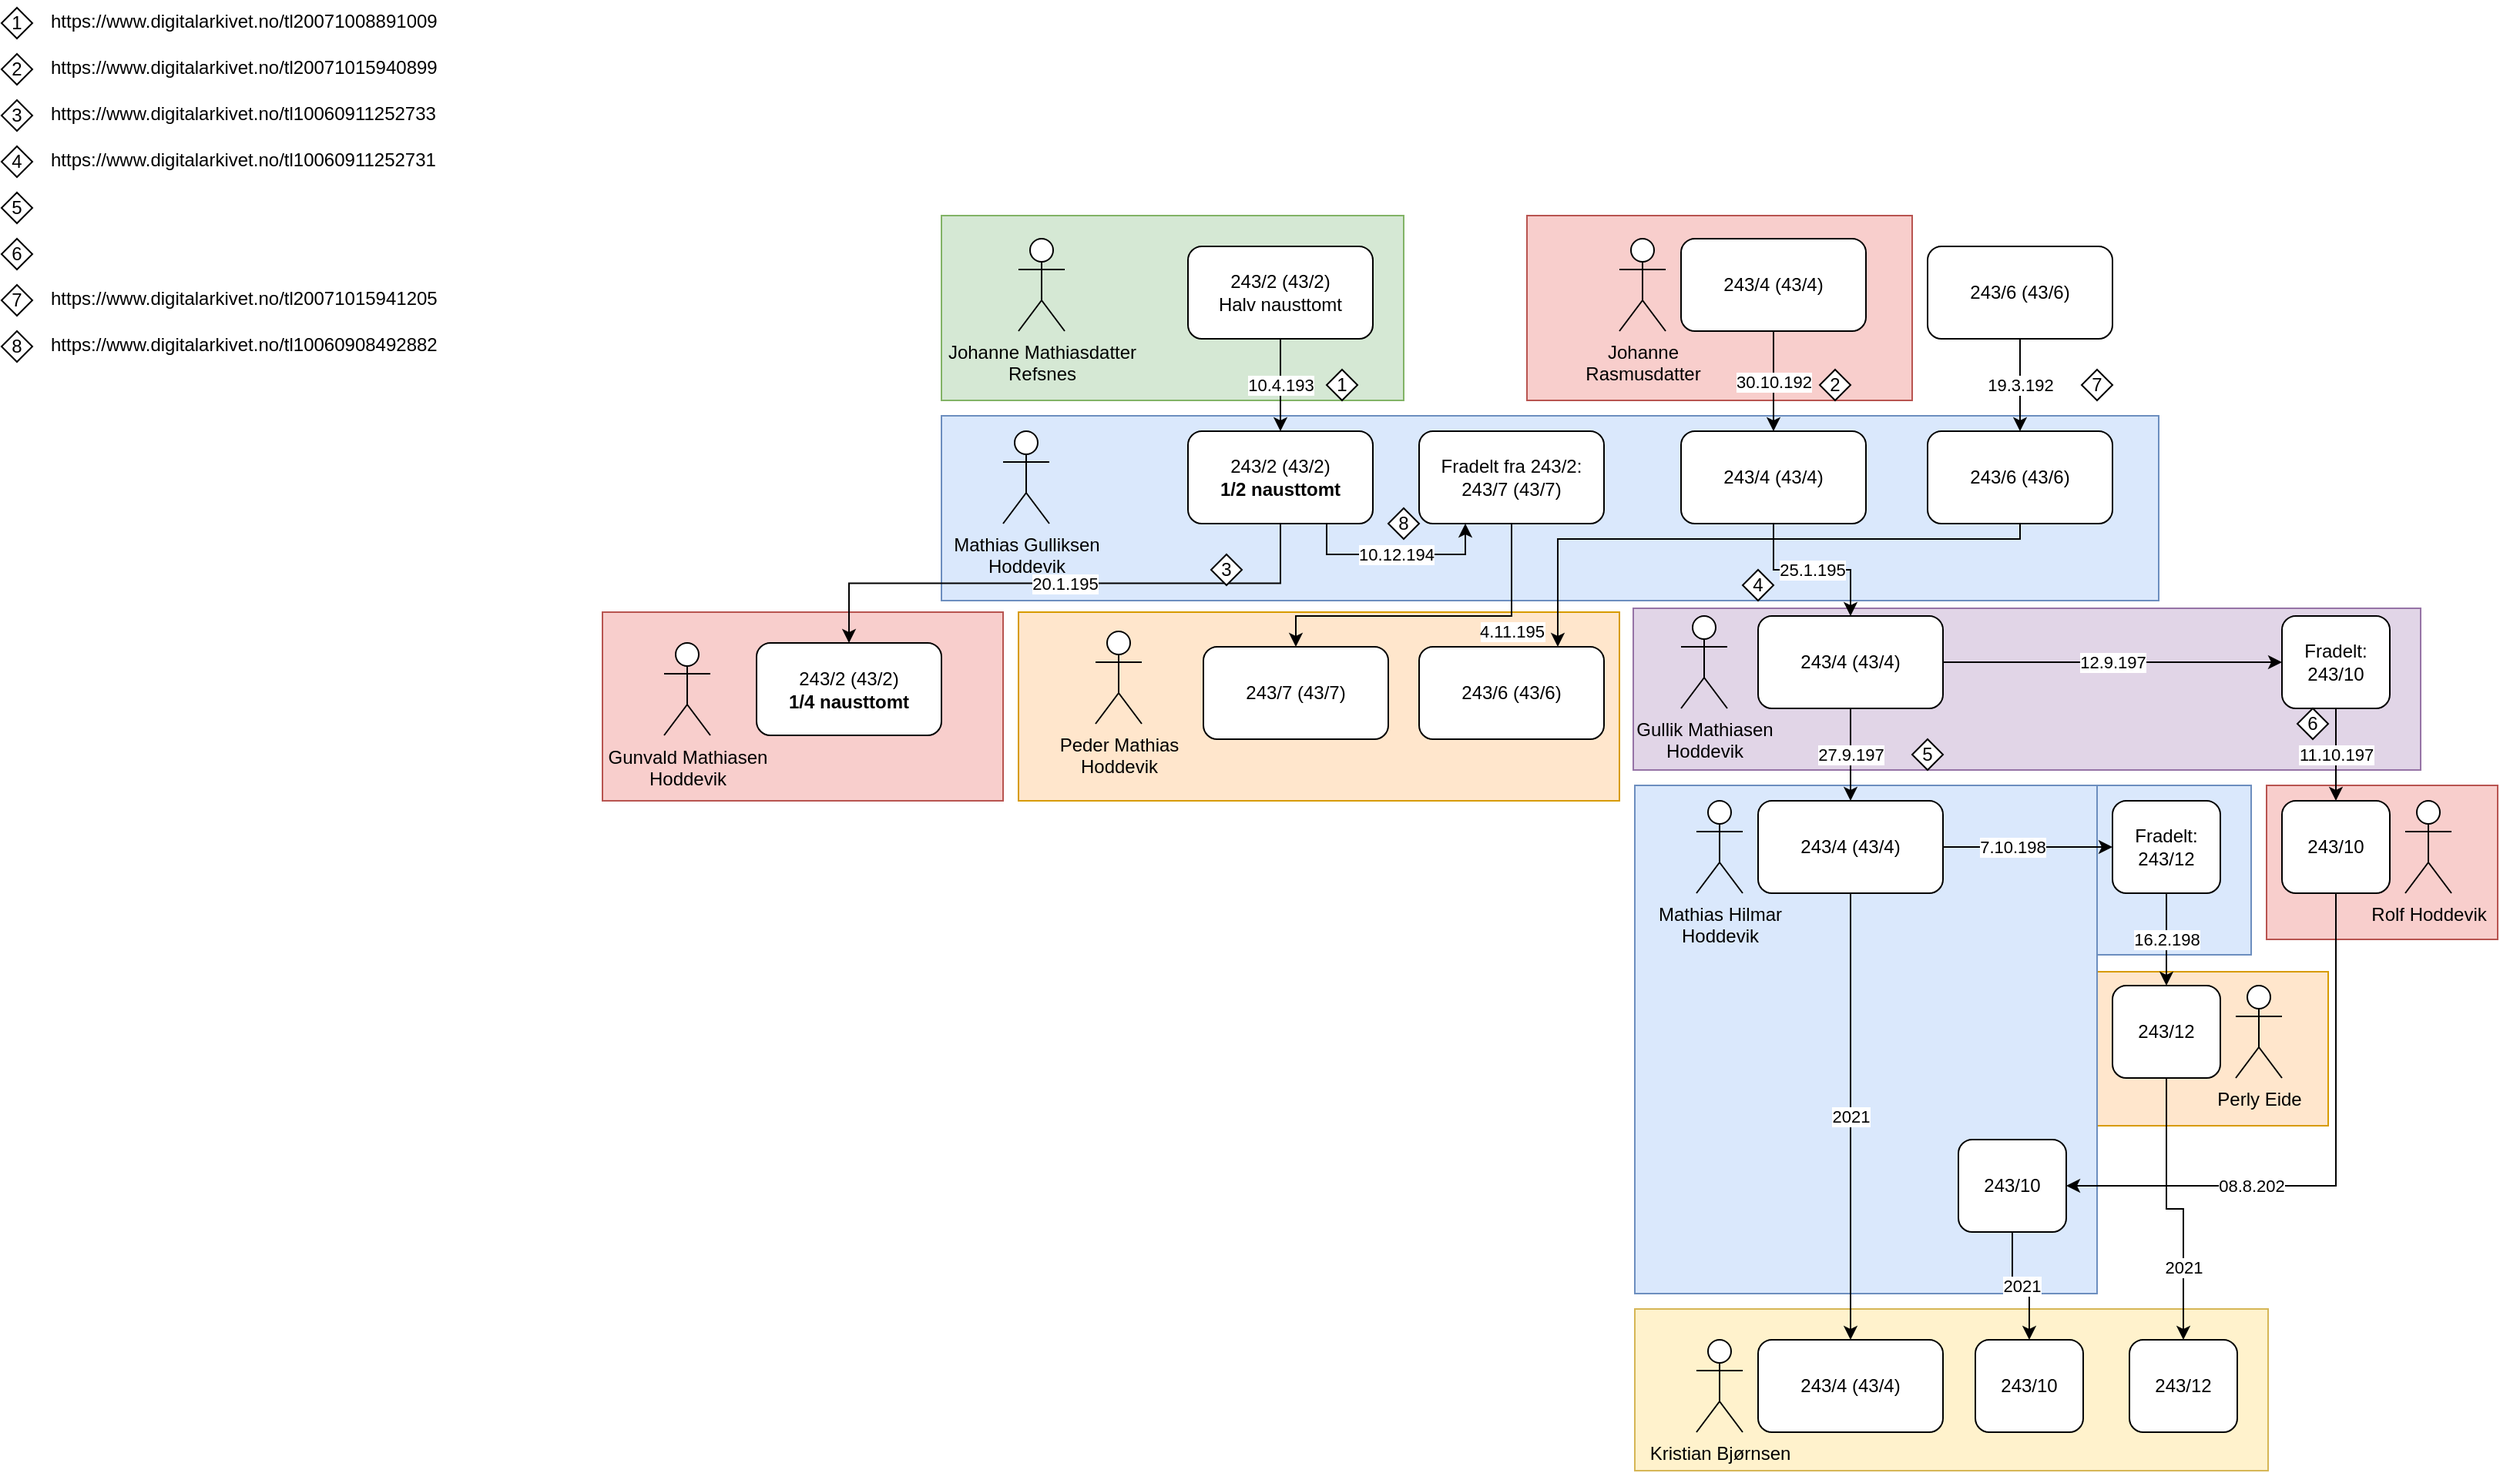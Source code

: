 <mxfile version="15.9.1" type="github">
  <diagram id="VGcnwYesqyml9V21zU-Q" name="Page-1">
    <mxGraphModel dx="2272" dy="1852" grid="1" gridSize="10" guides="1" tooltips="1" connect="1" arrows="1" fold="1" page="1" pageScale="1" pageWidth="850" pageHeight="1100" math="0" shadow="0">
      <root>
        <mxCell id="0" />
        <mxCell id="1" parent="0" />
        <mxCell id="aPMgfKsd6XD0Kq4_QEnX-32" value="" style="rounded=0;whiteSpace=wrap;html=1;fillColor=#f8cecc;strokeColor=#b85450;" parent="1" vertex="1">
          <mxGeometry x="20" y="337.5" width="260" height="122.5" as="geometry" />
        </mxCell>
        <mxCell id="aPMgfKsd6XD0Kq4_QEnX-31" value="" style="rounded=0;whiteSpace=wrap;html=1;fillColor=#ffe6cc;strokeColor=#d79b00;" parent="1" vertex="1">
          <mxGeometry x="290" y="337.5" width="390" height="122.5" as="geometry" />
        </mxCell>
        <mxCell id="aPMgfKsd6XD0Kq4_QEnX-22" value="" style="rounded=0;whiteSpace=wrap;html=1;fillColor=#fff2cc;strokeColor=#d6b656;" parent="1" vertex="1">
          <mxGeometry x="690" y="790" width="411" height="105" as="geometry" />
        </mxCell>
        <mxCell id="aPMgfKsd6XD0Kq4_QEnX-21" value="" style="rounded=0;whiteSpace=wrap;html=1;fillColor=#ffe6cc;strokeColor=#d79b00;" parent="1" vertex="1">
          <mxGeometry x="990" y="571" width="150" height="100" as="geometry" />
        </mxCell>
        <mxCell id="aPMgfKsd6XD0Kq4_QEnX-20" value="" style="rounded=0;whiteSpace=wrap;html=1;fillColor=#f8cecc;strokeColor=#b85450;" parent="1" vertex="1">
          <mxGeometry x="1100" y="450" width="150" height="100" as="geometry" />
        </mxCell>
        <mxCell id="aPMgfKsd6XD0Kq4_QEnX-19" value="" style="rounded=0;whiteSpace=wrap;html=1;fillColor=#e1d5e7;strokeColor=#9673a6;" parent="1" vertex="1">
          <mxGeometry x="689" y="335" width="511" height="105" as="geometry" />
        </mxCell>
        <mxCell id="aPMgfKsd6XD0Kq4_QEnX-18" value="" style="rounded=0;whiteSpace=wrap;html=1;fillColor=#dae8fc;strokeColor=#6c8ebf;" parent="1" vertex="1">
          <mxGeometry x="990" y="450" width="100" height="110" as="geometry" />
        </mxCell>
        <mxCell id="aPMgfKsd6XD0Kq4_QEnX-17" value="" style="rounded=0;whiteSpace=wrap;html=1;fillColor=#dae8fc;strokeColor=#6c8ebf;" parent="1" vertex="1">
          <mxGeometry x="240" y="210" width="790" height="120" as="geometry" />
        </mxCell>
        <mxCell id="aPMgfKsd6XD0Kq4_QEnX-16" value="" style="rounded=0;whiteSpace=wrap;html=1;fillColor=#f8cecc;strokeColor=#b85450;" parent="1" vertex="1">
          <mxGeometry x="620" y="80" width="250" height="120" as="geometry" />
        </mxCell>
        <mxCell id="aPMgfKsd6XD0Kq4_QEnX-15" value="" style="rounded=0;whiteSpace=wrap;html=1;fillColor=#d5e8d4;strokeColor=#82b366;" parent="1" vertex="1">
          <mxGeometry x="240" y="80" width="300" height="120" as="geometry" />
        </mxCell>
        <mxCell id="aPMgfKsd6XD0Kq4_QEnX-14" value="" style="rounded=0;whiteSpace=wrap;html=1;fillColor=#dae8fc;strokeColor=#6c8ebf;" parent="1" vertex="1">
          <mxGeometry x="690" y="450" width="300" height="330" as="geometry" />
        </mxCell>
        <mxCell id="n3LIBNpig3P7wFcRrK4--1" value="Mathias Gulliksen&lt;br&gt;Hoddevik" style="shape=umlActor;verticalLabelPosition=bottom;verticalAlign=top;html=1;outlineConnect=0;" parent="1" vertex="1">
          <mxGeometry x="280" y="220" width="30" height="60" as="geometry" />
        </mxCell>
        <mxCell id="n3LIBNpig3P7wFcRrK4--10" value="25.1.195" style="edgeStyle=orthogonalEdgeStyle;rounded=0;orthogonalLoop=1;jettySize=auto;html=1;exitX=0.5;exitY=1;exitDx=0;exitDy=0;entryX=0.5;entryY=0;entryDx=0;entryDy=0;fillColor=#FF0000;" parent="1" source="n3LIBNpig3P7wFcRrK4--3" target="n3LIBNpig3P7wFcRrK4--9" edge="1">
          <mxGeometry relative="1" as="geometry" />
        </mxCell>
        <mxCell id="n3LIBNpig3P7wFcRrK4--3" value="&lt;div&gt;243/4 (43/4)&lt;/div&gt;" style="rounded=1;whiteSpace=wrap;html=1;" parent="1" vertex="1">
          <mxGeometry x="720" y="220" width="120" height="60" as="geometry" />
        </mxCell>
        <mxCell id="n3LIBNpig3P7wFcRrK4--8" value="Gunvald Mathiasen&lt;br&gt;Hoddevik" style="shape=umlActor;verticalLabelPosition=bottom;verticalAlign=top;html=1;outlineConnect=0;" parent="1" vertex="1">
          <mxGeometry x="60" y="357.5" width="30" height="60" as="geometry" />
        </mxCell>
        <mxCell id="n3LIBNpig3P7wFcRrK4--22" value="27.9.197" style="edgeStyle=orthogonalEdgeStyle;rounded=0;orthogonalLoop=1;jettySize=auto;html=1;exitX=0.5;exitY=1;exitDx=0;exitDy=0;entryX=0.5;entryY=0;entryDx=0;entryDy=0;" parent="1" source="n3LIBNpig3P7wFcRrK4--9" target="n3LIBNpig3P7wFcRrK4--21" edge="1">
          <mxGeometry relative="1" as="geometry" />
        </mxCell>
        <mxCell id="n3LIBNpig3P7wFcRrK4--9" value="&lt;div&gt;243/4 (43/4)&lt;/div&gt;" style="rounded=1;whiteSpace=wrap;html=1;" parent="1" vertex="1">
          <mxGeometry x="770" y="340" width="120" height="60" as="geometry" />
        </mxCell>
        <mxCell id="n3LIBNpig3P7wFcRrK4--11" value="Gullik Mathiasen&lt;br&gt;Hoddevik" style="shape=umlActor;verticalLabelPosition=bottom;verticalAlign=top;html=1;outlineConnect=0;" parent="1" vertex="1">
          <mxGeometry x="720" y="340" width="30" height="60" as="geometry" />
        </mxCell>
        <mxCell id="n3LIBNpig3P7wFcRrK4--14" value="&lt;div&gt;243/2 (43/2)&lt;/div&gt;&lt;b&gt;1/4 nausttomt&lt;/b&gt;" style="rounded=1;whiteSpace=wrap;html=1;" parent="1" vertex="1">
          <mxGeometry x="120" y="357.5" width="120" height="60" as="geometry" />
        </mxCell>
        <mxCell id="n3LIBNpig3P7wFcRrK4--78" value="10.4.193" style="edgeStyle=orthogonalEdgeStyle;rounded=0;orthogonalLoop=1;jettySize=auto;html=1;exitX=0.5;exitY=1;exitDx=0;exitDy=0;entryX=0.5;entryY=0;entryDx=0;entryDy=0;fillColor=#FF0000;" parent="1" source="n3LIBNpig3P7wFcRrK4--15" target="n3LIBNpig3P7wFcRrK4--16" edge="1">
          <mxGeometry relative="1" as="geometry" />
        </mxCell>
        <mxCell id="n3LIBNpig3P7wFcRrK4--15" value="&lt;div&gt;243/2 (43/2)&lt;/div&gt;&lt;div&gt;Halv nausttomt&lt;br&gt;&lt;/div&gt;" style="rounded=1;whiteSpace=wrap;html=1;" parent="1" vertex="1">
          <mxGeometry x="400" y="100" width="120" height="60" as="geometry" />
        </mxCell>
        <mxCell id="n3LIBNpig3P7wFcRrK4--66" value="20.1.195" style="edgeStyle=orthogonalEdgeStyle;rounded=0;orthogonalLoop=1;jettySize=auto;html=1;exitX=0.5;exitY=1;exitDx=0;exitDy=0;entryX=0.5;entryY=0;entryDx=0;entryDy=0;fillColor=#FF0000;" parent="1" source="n3LIBNpig3P7wFcRrK4--16" target="n3LIBNpig3P7wFcRrK4--14" edge="1">
          <mxGeometry relative="1" as="geometry" />
        </mxCell>
        <mxCell id="aPMgfKsd6XD0Kq4_QEnX-5" value="10.12.194" style="edgeStyle=orthogonalEdgeStyle;rounded=0;orthogonalLoop=1;jettySize=auto;html=1;exitX=0.75;exitY=1;exitDx=0;exitDy=0;entryX=0.25;entryY=1;entryDx=0;entryDy=0;" parent="1" source="n3LIBNpig3P7wFcRrK4--16" target="aPMgfKsd6XD0Kq4_QEnX-3" edge="1">
          <mxGeometry relative="1" as="geometry">
            <Array as="points">
              <mxPoint x="490" y="300" />
              <mxPoint x="580" y="300" />
            </Array>
          </mxGeometry>
        </mxCell>
        <mxCell id="n3LIBNpig3P7wFcRrK4--16" value="&lt;div&gt;243/2 (43/2)&lt;/div&gt;&lt;div&gt;&lt;b&gt;1/2 nausttomt&lt;/b&gt;&lt;br&gt;&lt;/div&gt;" style="rounded=1;whiteSpace=wrap;html=1;" parent="1" vertex="1">
          <mxGeometry x="400" y="220" width="120" height="60" as="geometry" />
        </mxCell>
        <mxCell id="n3LIBNpig3P7wFcRrK4--17" value="Mathias Hilmar&lt;br&gt;Hoddevik" style="shape=umlActor;verticalLabelPosition=bottom;verticalAlign=top;html=1;outlineConnect=0;" parent="1" vertex="1">
          <mxGeometry x="730" y="460" width="30" height="60" as="geometry" />
        </mxCell>
        <mxCell id="n3LIBNpig3P7wFcRrK4--18" value="Kristian Bjørnsen" style="shape=umlActor;verticalLabelPosition=bottom;verticalAlign=top;html=1;outlineConnect=0;" parent="1" vertex="1">
          <mxGeometry x="730" y="810" width="30" height="60" as="geometry" />
        </mxCell>
        <mxCell id="n3LIBNpig3P7wFcRrK4--19" value="&lt;div&gt;243/4 (43/4)&lt;/div&gt;" style="rounded=1;whiteSpace=wrap;html=1;" parent="1" vertex="1">
          <mxGeometry x="770" y="810" width="120" height="60" as="geometry" />
        </mxCell>
        <mxCell id="n3LIBNpig3P7wFcRrK4--26" value="12.9.197" style="edgeStyle=orthogonalEdgeStyle;rounded=0;orthogonalLoop=1;jettySize=auto;html=1;exitX=1;exitY=0.5;exitDx=0;exitDy=0;entryX=0;entryY=0.5;entryDx=0;entryDy=0;" parent="1" source="n3LIBNpig3P7wFcRrK4--9" target="n3LIBNpig3P7wFcRrK4--24" edge="1">
          <mxGeometry relative="1" as="geometry">
            <Array as="points">
              <mxPoint x="910" y="370" />
              <mxPoint x="910" y="370" />
            </Array>
          </mxGeometry>
        </mxCell>
        <mxCell id="n3LIBNpig3P7wFcRrK4--27" value="7.10.198" style="edgeStyle=orthogonalEdgeStyle;rounded=0;orthogonalLoop=1;jettySize=auto;html=1;exitX=1;exitY=0.5;exitDx=0;exitDy=0;entryX=0;entryY=0.5;entryDx=0;entryDy=0;" parent="1" source="n3LIBNpig3P7wFcRrK4--21" target="n3LIBNpig3P7wFcRrK4--25" edge="1">
          <mxGeometry x="-0.185" relative="1" as="geometry">
            <Array as="points">
              <mxPoint x="940" y="490" />
              <mxPoint x="940" y="490" />
            </Array>
            <mxPoint as="offset" />
          </mxGeometry>
        </mxCell>
        <mxCell id="n3LIBNpig3P7wFcRrK4--21" value="&lt;div&gt;243/4 (43/4)&lt;/div&gt;" style="rounded=1;whiteSpace=wrap;html=1;" parent="1" vertex="1">
          <mxGeometry x="770" y="460" width="120" height="60" as="geometry" />
        </mxCell>
        <mxCell id="n3LIBNpig3P7wFcRrK4--37" value="11.10.197" style="edgeStyle=orthogonalEdgeStyle;rounded=0;orthogonalLoop=1;jettySize=auto;html=1;exitX=0.5;exitY=1;exitDx=0;exitDy=0;entryX=0.5;entryY=0;entryDx=0;entryDy=0;" parent="1" source="n3LIBNpig3P7wFcRrK4--24" target="n3LIBNpig3P7wFcRrK4--36" edge="1">
          <mxGeometry relative="1" as="geometry" />
        </mxCell>
        <mxCell id="n3LIBNpig3P7wFcRrK4--24" value="Fradelt:&lt;br&gt;243/10" style="rounded=1;whiteSpace=wrap;html=1;" parent="1" vertex="1">
          <mxGeometry x="1110" y="340" width="70" height="60" as="geometry" />
        </mxCell>
        <mxCell id="n3LIBNpig3P7wFcRrK4--40" value="16.2.198" style="edgeStyle=orthogonalEdgeStyle;rounded=0;orthogonalLoop=1;jettySize=auto;html=1;exitX=0.5;exitY=1;exitDx=0;exitDy=0;entryX=0.5;entryY=0;entryDx=0;entryDy=0;" parent="1" source="n3LIBNpig3P7wFcRrK4--25" target="n3LIBNpig3P7wFcRrK4--39" edge="1">
          <mxGeometry relative="1" as="geometry" />
        </mxCell>
        <mxCell id="n3LIBNpig3P7wFcRrK4--25" value="Fradelt:&lt;br&gt;243/12" style="rounded=1;whiteSpace=wrap;html=1;" parent="1" vertex="1">
          <mxGeometry x="1000" y="460" width="70" height="60" as="geometry" />
        </mxCell>
        <mxCell id="n3LIBNpig3P7wFcRrK4--32" value="Perly Eide" style="shape=umlActor;verticalLabelPosition=bottom;verticalAlign=top;html=1;outlineConnect=0;" parent="1" vertex="1">
          <mxGeometry x="1080" y="580" width="30" height="60" as="geometry" />
        </mxCell>
        <mxCell id="n3LIBNpig3P7wFcRrK4--35" value="Rolf Hoddevik" style="shape=umlActor;verticalLabelPosition=bottom;verticalAlign=top;html=1;outlineConnect=0;" parent="1" vertex="1">
          <mxGeometry x="1190" y="460" width="30" height="60" as="geometry" />
        </mxCell>
        <mxCell id="n3LIBNpig3P7wFcRrK4--47" value="08.8.202" style="edgeStyle=orthogonalEdgeStyle;rounded=0;orthogonalLoop=1;jettySize=auto;html=1;exitX=0.5;exitY=1;exitDx=0;exitDy=0;entryX=1;entryY=0.5;entryDx=0;entryDy=0;" parent="1" source="n3LIBNpig3P7wFcRrK4--36" target="n3LIBNpig3P7wFcRrK4--46" edge="1">
          <mxGeometry x="0.343" relative="1" as="geometry">
            <mxPoint as="offset" />
          </mxGeometry>
        </mxCell>
        <mxCell id="n3LIBNpig3P7wFcRrK4--36" value="243/10" style="rounded=1;whiteSpace=wrap;html=1;" parent="1" vertex="1">
          <mxGeometry x="1110" y="460" width="70" height="60" as="geometry" />
        </mxCell>
        <mxCell id="n3LIBNpig3P7wFcRrK4--53" value="2021" style="edgeStyle=orthogonalEdgeStyle;rounded=0;orthogonalLoop=1;jettySize=auto;html=1;exitX=0.5;exitY=1;exitDx=0;exitDy=0;entryX=0.5;entryY=0;entryDx=0;entryDy=0;" parent="1" source="n3LIBNpig3P7wFcRrK4--39" target="n3LIBNpig3P7wFcRrK4--49" edge="1">
          <mxGeometry x="0.474" relative="1" as="geometry">
            <mxPoint as="offset" />
          </mxGeometry>
        </mxCell>
        <mxCell id="n3LIBNpig3P7wFcRrK4--39" value="243/12" style="rounded=1;whiteSpace=wrap;html=1;" parent="1" vertex="1">
          <mxGeometry x="1000" y="580" width="70" height="60" as="geometry" />
        </mxCell>
        <mxCell id="n3LIBNpig3P7wFcRrK4--51" value="2021" style="edgeStyle=orthogonalEdgeStyle;rounded=0;orthogonalLoop=1;jettySize=auto;html=1;exitX=0.5;exitY=1;exitDx=0;exitDy=0;entryX=0.5;entryY=0;entryDx=0;entryDy=0;" parent="1" source="n3LIBNpig3P7wFcRrK4--21" target="n3LIBNpig3P7wFcRrK4--19" edge="1">
          <mxGeometry relative="1" as="geometry">
            <mxPoint x="830.0" y="740" as="sourcePoint" />
          </mxGeometry>
        </mxCell>
        <mxCell id="n3LIBNpig3P7wFcRrK4--52" value="2021" style="edgeStyle=orthogonalEdgeStyle;rounded=0;orthogonalLoop=1;jettySize=auto;html=1;exitX=0.5;exitY=1;exitDx=0;exitDy=0;entryX=0.5;entryY=0;entryDx=0;entryDy=0;" parent="1" source="n3LIBNpig3P7wFcRrK4--46" target="n3LIBNpig3P7wFcRrK4--48" edge="1">
          <mxGeometry relative="1" as="geometry" />
        </mxCell>
        <mxCell id="n3LIBNpig3P7wFcRrK4--46" value="243/10" style="rounded=1;whiteSpace=wrap;html=1;" parent="1" vertex="1">
          <mxGeometry x="900" y="680" width="70" height="60" as="geometry" />
        </mxCell>
        <mxCell id="n3LIBNpig3P7wFcRrK4--48" value="243/10" style="rounded=1;whiteSpace=wrap;html=1;" parent="1" vertex="1">
          <mxGeometry x="911" y="810" width="70" height="60" as="geometry" />
        </mxCell>
        <mxCell id="n3LIBNpig3P7wFcRrK4--49" value="243/12" style="rounded=1;whiteSpace=wrap;html=1;" parent="1" vertex="1">
          <mxGeometry x="1011" y="810" width="70" height="60" as="geometry" />
        </mxCell>
        <mxCell id="aPMgfKsd6XD0Kq4_QEnX-30" style="edgeStyle=orthogonalEdgeStyle;rounded=0;orthogonalLoop=1;jettySize=auto;html=1;exitX=0.5;exitY=1;exitDx=0;exitDy=0;entryX=0.75;entryY=0;entryDx=0;entryDy=0;" parent="1" source="n3LIBNpig3P7wFcRrK4--60" target="aPMgfKsd6XD0Kq4_QEnX-28" edge="1">
          <mxGeometry relative="1" as="geometry">
            <Array as="points">
              <mxPoint x="940" y="290" />
              <mxPoint x="640" y="290" />
            </Array>
          </mxGeometry>
        </mxCell>
        <mxCell id="n3LIBNpig3P7wFcRrK4--60" value="&lt;div&gt;243/6 (43/6)&lt;/div&gt;" style="rounded=1;whiteSpace=wrap;html=1;" parent="1" vertex="1">
          <mxGeometry x="880" y="220" width="120" height="60" as="geometry" />
        </mxCell>
        <mxCell id="n3LIBNpig3P7wFcRrK4--74" value="Johanne&lt;br&gt;Rasmusdatter" style="shape=umlActor;verticalLabelPosition=bottom;verticalAlign=top;html=1;outlineConnect=0;" parent="1" vertex="1">
          <mxGeometry x="680" y="95" width="30" height="60" as="geometry" />
        </mxCell>
        <mxCell id="n3LIBNpig3P7wFcRrK4--76" value="30.10.192" style="edgeStyle=orthogonalEdgeStyle;rounded=0;orthogonalLoop=1;jettySize=auto;html=1;exitX=0.5;exitY=1;exitDx=0;exitDy=0;entryX=0.5;entryY=0;entryDx=0;entryDy=0;fillColor=#FF0000;" parent="1" source="n3LIBNpig3P7wFcRrK4--75" target="n3LIBNpig3P7wFcRrK4--3" edge="1">
          <mxGeometry relative="1" as="geometry" />
        </mxCell>
        <mxCell id="n3LIBNpig3P7wFcRrK4--75" value="&lt;div&gt;243/4 (43/4)&lt;/div&gt;" style="rounded=1;whiteSpace=wrap;html=1;" parent="1" vertex="1">
          <mxGeometry x="720" y="95" width="120" height="60" as="geometry" />
        </mxCell>
        <mxCell id="n3LIBNpig3P7wFcRrK4--77" value="Johanne Mathiasdatter&lt;br&gt;Refsnes" style="shape=umlActor;verticalLabelPosition=bottom;verticalAlign=top;html=1;outlineConnect=0;" parent="1" vertex="1">
          <mxGeometry x="290" y="95" width="30" height="60" as="geometry" />
        </mxCell>
        <mxCell id="n3LIBNpig3P7wFcRrK4--83" value="1" style="whiteSpace=wrap;html=1;shape=mxgraph.basic.octagon2;align=center;verticalAlign=middle;dx=15;" parent="1" vertex="1">
          <mxGeometry x="490" y="180" width="20" height="20" as="geometry" />
        </mxCell>
        <mxCell id="n3LIBNpig3P7wFcRrK4--84" value="2" style="whiteSpace=wrap;html=1;shape=mxgraph.basic.octagon2;align=center;verticalAlign=middle;dx=15;" parent="1" vertex="1">
          <mxGeometry x="810" y="180" width="20" height="20" as="geometry" />
        </mxCell>
        <mxCell id="n3LIBNpig3P7wFcRrK4--85" value="3" style="whiteSpace=wrap;html=1;shape=mxgraph.basic.octagon2;align=center;verticalAlign=middle;dx=15;" parent="1" vertex="1">
          <mxGeometry x="415" y="300" width="20" height="20" as="geometry" />
        </mxCell>
        <mxCell id="n3LIBNpig3P7wFcRrK4--86" value="4" style="whiteSpace=wrap;html=1;shape=mxgraph.basic.octagon2;align=center;verticalAlign=middle;dx=5;" parent="1" vertex="1">
          <mxGeometry x="760" y="310" width="20" height="20" as="geometry" />
        </mxCell>
        <mxCell id="n3LIBNpig3P7wFcRrK4--87" value="5" style="whiteSpace=wrap;html=1;shape=mxgraph.basic.octagon2;align=center;verticalAlign=middle;dx=15;" parent="1" vertex="1">
          <mxGeometry x="870" y="420" width="20" height="20" as="geometry" />
        </mxCell>
        <mxCell id="n3LIBNpig3P7wFcRrK4--88" value="6" style="whiteSpace=wrap;html=1;shape=mxgraph.basic.octagon2;align=center;verticalAlign=middle;dx=15;" parent="1" vertex="1">
          <mxGeometry x="1120" y="400" width="20" height="20" as="geometry" />
        </mxCell>
        <mxCell id="n3LIBNpig3P7wFcRrK4--89" value="1" style="whiteSpace=wrap;html=1;shape=mxgraph.basic.octagon2;align=center;verticalAlign=middle;dx=15;" parent="1" vertex="1">
          <mxGeometry x="-370" y="-55" width="20" height="20" as="geometry" />
        </mxCell>
        <mxCell id="n3LIBNpig3P7wFcRrK4--90" value="2" style="whiteSpace=wrap;html=1;shape=mxgraph.basic.octagon2;align=center;verticalAlign=middle;dx=15;" parent="1" vertex="1">
          <mxGeometry x="-370" y="-25" width="20" height="20" as="geometry" />
        </mxCell>
        <mxCell id="n3LIBNpig3P7wFcRrK4--93" value="3" style="whiteSpace=wrap;html=1;shape=mxgraph.basic.octagon2;align=center;verticalAlign=middle;dx=15;" parent="1" vertex="1">
          <mxGeometry x="-370" y="5" width="20" height="20" as="geometry" />
        </mxCell>
        <mxCell id="n3LIBNpig3P7wFcRrK4--95" value="5" style="whiteSpace=wrap;html=1;shape=mxgraph.basic.octagon2;align=center;verticalAlign=middle;dx=15;" parent="1" vertex="1">
          <mxGeometry x="-370" y="65" width="20" height="20" as="geometry" />
        </mxCell>
        <mxCell id="n3LIBNpig3P7wFcRrK4--96" value="4" style="whiteSpace=wrap;html=1;shape=mxgraph.basic.octagon2;align=center;verticalAlign=middle;dx=5;" parent="1" vertex="1">
          <mxGeometry x="-370" y="35" width="20" height="20" as="geometry" />
        </mxCell>
        <UserObject label="https://www.digitalarkivet.no/tl10060911252731" link="https://www.digitalarkivet.no/tl10060911252731" id="n3LIBNpig3P7wFcRrK4--97">
          <mxCell style="text;whiteSpace=wrap;html=1;" parent="1" vertex="1">
            <mxGeometry x="-340" y="30" width="280" height="30" as="geometry" />
          </mxCell>
        </UserObject>
        <UserObject label="https://www.digitalarkivet.no/tl10060911252733" link="https://www.digitalarkivet.no/tl10060911252733" id="n3LIBNpig3P7wFcRrK4--98">
          <mxCell style="text;whiteSpace=wrap;html=1;" parent="1" vertex="1">
            <mxGeometry x="-340" width="280" height="30" as="geometry" />
          </mxCell>
        </UserObject>
        <UserObject label="https://www.digitalarkivet.no/tl20071015940899" link="https://www.digitalarkivet.no/tl20071015940899" id="n3LIBNpig3P7wFcRrK4--99">
          <mxCell style="text;whiteSpace=wrap;html=1;" parent="1" vertex="1">
            <mxGeometry x="-340" y="-30" width="280" height="30" as="geometry" />
          </mxCell>
        </UserObject>
        <mxCell id="n3LIBNpig3P7wFcRrK4--100" value="6" style="whiteSpace=wrap;html=1;shape=mxgraph.basic.octagon2;align=center;verticalAlign=middle;dx=15;" parent="1" vertex="1">
          <mxGeometry x="-370" y="95" width="20" height="20" as="geometry" />
        </mxCell>
        <UserObject label="https://www.digitalarkivet.no/tl20071008891009" link="https://www.digitalarkivet.no/tl20071008891009" id="aPMgfKsd6XD0Kq4_QEnX-1">
          <mxCell style="text;whiteSpace=wrap;html=1;" parent="1" vertex="1">
            <mxGeometry x="-340" y="-60" width="280" height="30" as="geometry" />
          </mxCell>
        </UserObject>
        <mxCell id="aPMgfKsd6XD0Kq4_QEnX-4" value="19.3.192" style="edgeStyle=orthogonalEdgeStyle;rounded=0;orthogonalLoop=1;jettySize=auto;html=1;exitX=0.5;exitY=1;exitDx=0;exitDy=0;entryX=0.5;entryY=0;entryDx=0;entryDy=0;" parent="1" source="aPMgfKsd6XD0Kq4_QEnX-2" target="n3LIBNpig3P7wFcRrK4--60" edge="1">
          <mxGeometry relative="1" as="geometry" />
        </mxCell>
        <mxCell id="aPMgfKsd6XD0Kq4_QEnX-2" value="&lt;div&gt;243/6 (43/6)&lt;/div&gt;" style="rounded=1;whiteSpace=wrap;html=1;" parent="1" vertex="1">
          <mxGeometry x="880" y="100" width="120" height="60" as="geometry" />
        </mxCell>
        <mxCell id="aPMgfKsd6XD0Kq4_QEnX-29" value="4.11.195" style="edgeStyle=orthogonalEdgeStyle;rounded=0;orthogonalLoop=1;jettySize=auto;html=1;exitX=0.5;exitY=1;exitDx=0;exitDy=0;entryX=0.5;entryY=0;entryDx=0;entryDy=0;" parent="1" source="aPMgfKsd6XD0Kq4_QEnX-3" target="aPMgfKsd6XD0Kq4_QEnX-27" edge="1">
          <mxGeometry x="-0.455" y="10" relative="1" as="geometry">
            <Array as="points">
              <mxPoint x="610" y="340" />
              <mxPoint x="470" y="340" />
            </Array>
            <mxPoint as="offset" />
          </mxGeometry>
        </mxCell>
        <mxCell id="aPMgfKsd6XD0Kq4_QEnX-3" value="&lt;div&gt;Fradelt fra 243/2:&lt;br&gt;243/7 (43/7)&lt;/div&gt;" style="rounded=1;whiteSpace=wrap;html=1;" parent="1" vertex="1">
          <mxGeometry x="550" y="220" width="120" height="60" as="geometry" />
        </mxCell>
        <mxCell id="aPMgfKsd6XD0Kq4_QEnX-6" value="7" style="whiteSpace=wrap;html=1;shape=mxgraph.basic.octagon2;align=center;verticalAlign=middle;dx=15;" parent="1" vertex="1">
          <mxGeometry x="980" y="180" width="20" height="20" as="geometry" />
        </mxCell>
        <mxCell id="aPMgfKsd6XD0Kq4_QEnX-7" value="7" style="whiteSpace=wrap;html=1;shape=mxgraph.basic.octagon2;align=center;verticalAlign=middle;dx=5;" parent="1" vertex="1">
          <mxGeometry x="-370" y="125" width="20" height="20" as="geometry" />
        </mxCell>
        <UserObject label="https://www.digitalarkivet.no/tl20071015941205" link="https://www.digitalarkivet.no/tl20071015941205" id="aPMgfKsd6XD0Kq4_QEnX-8">
          <mxCell style="text;whiteSpace=wrap;html=1;" parent="1" vertex="1">
            <mxGeometry x="-340" y="120" width="280" height="30" as="geometry" />
          </mxCell>
        </UserObject>
        <UserObject label="https://www.digitalarkivet.no/tl10060908492882" link="https://www.digitalarkivet.no/tl10060908492882" id="aPMgfKsd6XD0Kq4_QEnX-10">
          <mxCell style="text;whiteSpace=wrap;html=1;" parent="1" vertex="1">
            <mxGeometry x="-340" y="150" width="280" height="30" as="geometry" />
          </mxCell>
        </UserObject>
        <mxCell id="aPMgfKsd6XD0Kq4_QEnX-11" value="8" style="whiteSpace=wrap;html=1;shape=mxgraph.basic.octagon2;align=center;verticalAlign=middle;dx=5;" parent="1" vertex="1">
          <mxGeometry x="530" y="270" width="20" height="20" as="geometry" />
        </mxCell>
        <mxCell id="aPMgfKsd6XD0Kq4_QEnX-12" value="8" style="whiteSpace=wrap;html=1;shape=mxgraph.basic.octagon2;align=center;verticalAlign=middle;dx=5;" parent="1" vertex="1">
          <mxGeometry x="-370" y="155" width="20" height="20" as="geometry" />
        </mxCell>
        <mxCell id="aPMgfKsd6XD0Kq4_QEnX-24" value="Peder Mathias&lt;br&gt;Hoddevik" style="shape=umlActor;verticalLabelPosition=bottom;verticalAlign=top;html=1;outlineConnect=0;" parent="1" vertex="1">
          <mxGeometry x="340" y="350" width="30" height="60" as="geometry" />
        </mxCell>
        <mxCell id="aPMgfKsd6XD0Kq4_QEnX-27" value="&lt;div&gt;243/7 (43/7)&lt;/div&gt;" style="rounded=1;whiteSpace=wrap;html=1;" parent="1" vertex="1">
          <mxGeometry x="410" y="360" width="120" height="60" as="geometry" />
        </mxCell>
        <mxCell id="aPMgfKsd6XD0Kq4_QEnX-28" value="&lt;div&gt;243/6 (43/6)&lt;/div&gt;" style="rounded=1;whiteSpace=wrap;html=1;" parent="1" vertex="1">
          <mxGeometry x="550" y="360" width="120" height="60" as="geometry" />
        </mxCell>
      </root>
    </mxGraphModel>
  </diagram>
</mxfile>
